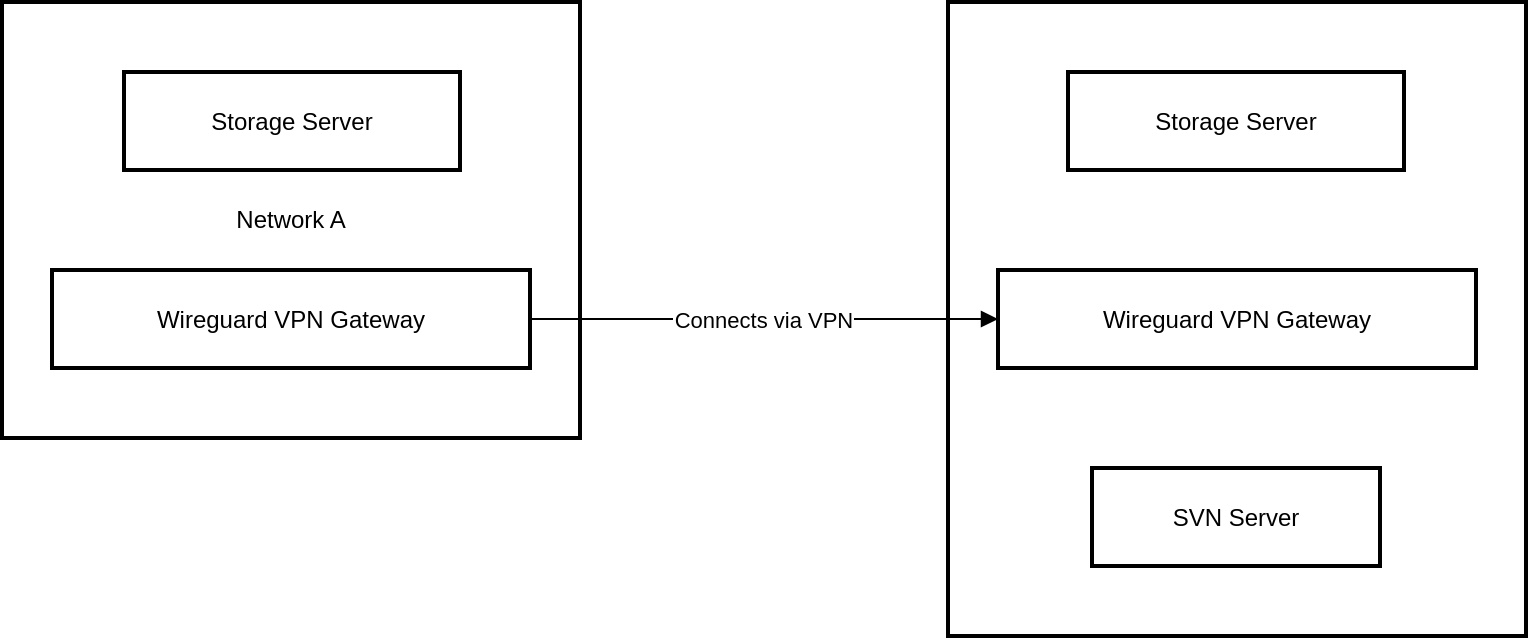 <mxfile version="25.0.1">
  <diagram name="Page-1" id="OUkSRYwmZy_WlT9q6qph">
    <mxGraphModel>
      <root>
        <mxCell id="0" />
        <mxCell id="1" parent="0" />
        <mxCell id="2" value="Network B" style="whiteSpace=wrap;strokeWidth=2;" vertex="1" parent="1">
          <mxGeometry x="481" y="8" width="289" height="317" as="geometry" />
        </mxCell>
        <mxCell id="3" value="Network A" style="whiteSpace=wrap;strokeWidth=2;" vertex="1" parent="1">
          <mxGeometry x="8" y="8" width="289" height="218" as="geometry" />
        </mxCell>
        <mxCell id="4" value="Storage Server" style="whiteSpace=wrap;strokeWidth=2;" vertex="1" parent="1">
          <mxGeometry x="69" y="43" width="168" height="49" as="geometry" />
        </mxCell>
        <mxCell id="5" value="Wireguard VPN Gateway" style="whiteSpace=wrap;strokeWidth=2;" vertex="1" parent="1">
          <mxGeometry x="33" y="142" width="239" height="49" as="geometry" />
        </mxCell>
        <mxCell id="6" value="Storage Server" style="whiteSpace=wrap;strokeWidth=2;" vertex="1" parent="1">
          <mxGeometry x="541" y="43" width="168" height="49" as="geometry" />
        </mxCell>
        <mxCell id="7" value="Wireguard VPN Gateway" style="whiteSpace=wrap;strokeWidth=2;" vertex="1" parent="1">
          <mxGeometry x="506" y="142" width="239" height="49" as="geometry" />
        </mxCell>
        <mxCell id="8" value="SVN Server" style="whiteSpace=wrap;strokeWidth=2;" vertex="1" parent="1">
          <mxGeometry x="553" y="241" width="144" height="49" as="geometry" />
        </mxCell>
        <mxCell id="9" value="Connects via VPN" style="curved=1;startArrow=none;endArrow=block;exitX=1;exitY=0.5;entryX=0;entryY=0.5;" edge="1" parent="1" source="5" target="7">
          <mxGeometry relative="1" as="geometry">
            <Array as="points" />
          </mxGeometry>
        </mxCell>
      </root>
    </mxGraphModel>
  </diagram>
</mxfile>
